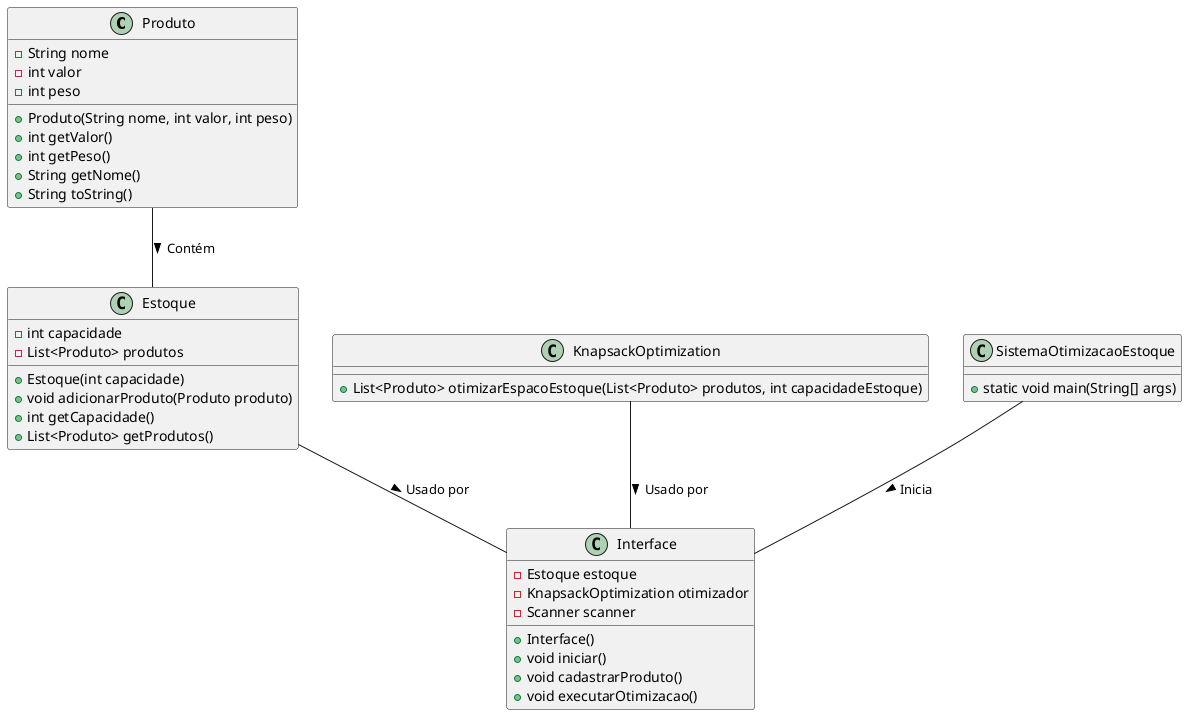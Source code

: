 @startuml

' Classe otimizaEstoque.Produto
class Produto {
    - String nome
    - int valor
    - int peso
    + Produto(String nome, int valor, int peso)
    + int getValor()
    + int getPeso()
    + String getNome()
    + String toString()
}

' Classe otimizaEstoque.Estoque
class Estoque {
    - int capacidade
    - List<Produto> produtos
    + Estoque(int capacidade)
    + void adicionarProduto(Produto produto)
    + int getCapacidade()
    + List<Produto> getProdutos()
}

' Classe otimizaEstoque.KnapsackOptimization
class KnapsackOptimization {
    + List<Produto> otimizarEspacoEstoque(List<Produto> produtos, int capacidadeEstoque)
}

' Classe otimizaEstoque.Interface
class Interface {
    - Estoque estoque
    - KnapsackOptimization otimizador
    - Scanner scanner
    + Interface()
    + void iniciar()
    + void cadastrarProduto()
    + void executarOtimizacao()
}

' Classe otimizaEstoque.SistemaOtimizacaoEstoque
class SistemaOtimizacaoEstoque {
    + static void main(String[] args)
}

' Relacionamentos
Produto -- Estoque : Contém >
Estoque -- Interface : Usado por >
KnapsackOptimization -- Interface : Usado por >
SistemaOtimizacaoEstoque -- Interface : Inicia >

@enduml
